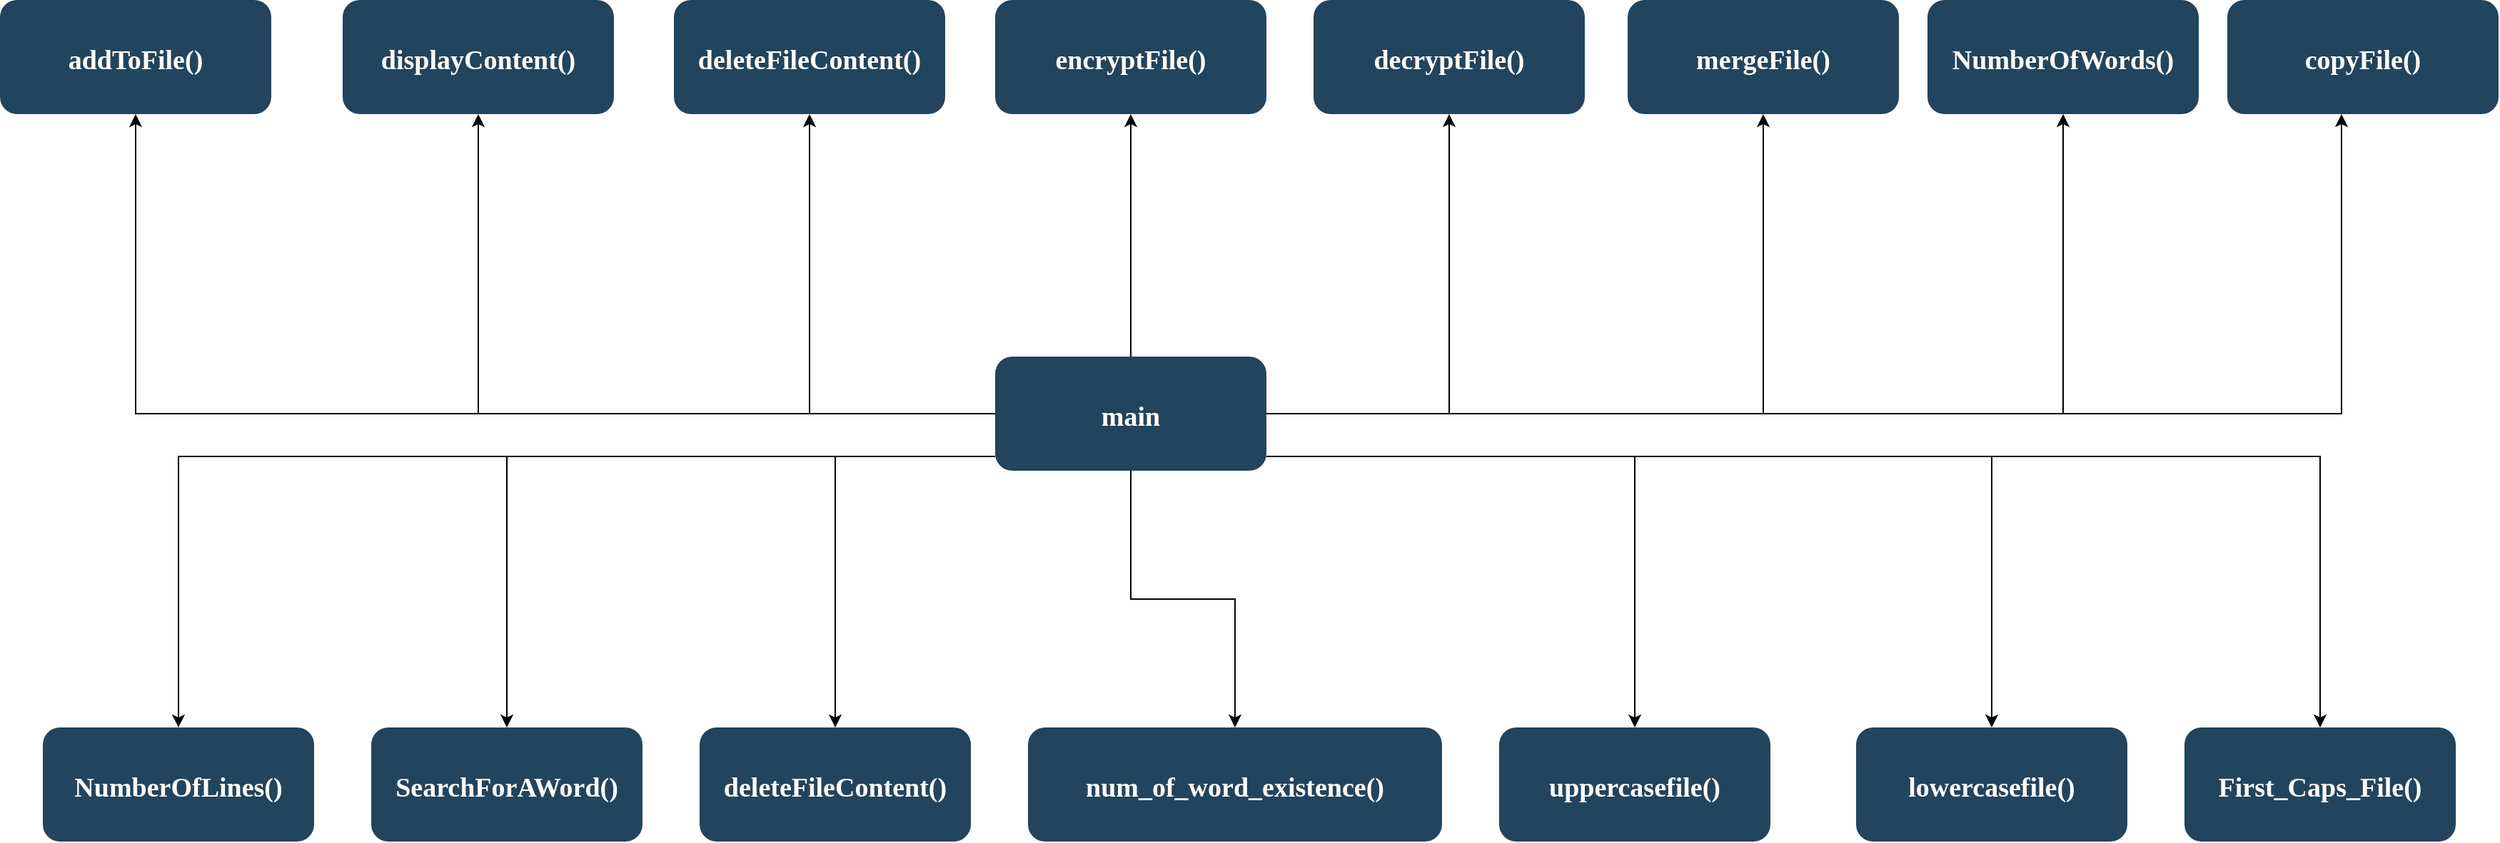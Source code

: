 <mxfile version="18.0.5" type="github">
  <diagram id="gEIil4NgjdD_1FlAC_lc" name="Page-1">
    <mxGraphModel dx="1498" dy="1918" grid="1" gridSize="10" guides="1" tooltips="1" connect="1" arrows="1" fold="1" page="1" pageScale="1" pageWidth="850" pageHeight="1100" math="0" shadow="0">
      <root>
        <mxCell id="0" />
        <mxCell id="1" parent="0" />
        <mxCell id="TKKB0YQZXz23wYlMiN0A-1" style="edgeStyle=orthogonalEdgeStyle;rounded=0;orthogonalLoop=1;jettySize=auto;html=1;fontColor=#FFFFFF;exitX=1;exitY=0.5;exitDx=0;exitDy=0;fontSize=19;fontStyle=1" edge="1" parent="1" source="TKKB0YQZXz23wYlMiN0A-3" target="TKKB0YQZXz23wYlMiN0A-15">
          <mxGeometry relative="1" as="geometry">
            <mxPoint x="957" y="105.5" as="sourcePoint" />
          </mxGeometry>
        </mxCell>
        <mxCell id="TKKB0YQZXz23wYlMiN0A-2" style="edgeStyle=orthogonalEdgeStyle;rounded=0;orthogonalLoop=1;jettySize=auto;html=1;fontColor=#FFFFFF;fontSize=19;fontStyle=1" edge="1" parent="1" source="TKKB0YQZXz23wYlMiN0A-3" target="TKKB0YQZXz23wYlMiN0A-18">
          <mxGeometry relative="1" as="geometry" />
        </mxCell>
        <mxCell id="TKKB0YQZXz23wYlMiN0A-21" style="edgeStyle=orthogonalEdgeStyle;rounded=0;orthogonalLoop=1;jettySize=auto;html=1;fontSize=19;fontStyle=1" edge="1" parent="1" source="TKKB0YQZXz23wYlMiN0A-3" target="TKKB0YQZXz23wYlMiN0A-9">
          <mxGeometry relative="1" as="geometry" />
        </mxCell>
        <mxCell id="TKKB0YQZXz23wYlMiN0A-22" style="edgeStyle=orthogonalEdgeStyle;rounded=0;orthogonalLoop=1;jettySize=auto;html=1;fontSize=19;fontStyle=1" edge="1" parent="1" source="TKKB0YQZXz23wYlMiN0A-3" target="TKKB0YQZXz23wYlMiN0A-7">
          <mxGeometry relative="1" as="geometry" />
        </mxCell>
        <mxCell id="TKKB0YQZXz23wYlMiN0A-24" style="edgeStyle=orthogonalEdgeStyle;rounded=0;orthogonalLoop=1;jettySize=auto;html=1;entryX=0.5;entryY=1;entryDx=0;entryDy=0;fontSize=19;fontStyle=1" edge="1" parent="1" source="TKKB0YQZXz23wYlMiN0A-3" target="TKKB0YQZXz23wYlMiN0A-4">
          <mxGeometry relative="1" as="geometry" />
        </mxCell>
        <mxCell id="TKKB0YQZXz23wYlMiN0A-30" style="edgeStyle=orthogonalEdgeStyle;rounded=0;orthogonalLoop=1;jettySize=auto;html=1;fontSize=19;fontStyle=1" edge="1" parent="1" source="TKKB0YQZXz23wYlMiN0A-3" target="TKKB0YQZXz23wYlMiN0A-6">
          <mxGeometry relative="1" as="geometry" />
        </mxCell>
        <mxCell id="TKKB0YQZXz23wYlMiN0A-31" style="edgeStyle=orthogonalEdgeStyle;rounded=0;orthogonalLoop=1;jettySize=auto;html=1;entryX=0.5;entryY=1;entryDx=0;entryDy=0;fontSize=19;fontStyle=1" edge="1" parent="1" source="TKKB0YQZXz23wYlMiN0A-3" target="TKKB0YQZXz23wYlMiN0A-27">
          <mxGeometry relative="1" as="geometry" />
        </mxCell>
        <mxCell id="TKKB0YQZXz23wYlMiN0A-42" style="edgeStyle=orthogonalEdgeStyle;rounded=0;orthogonalLoop=1;jettySize=auto;html=1;entryX=0.421;entryY=1;entryDx=0;entryDy=0;entryPerimeter=0;fontSize=19;fontStyle=1" edge="1" parent="1" source="TKKB0YQZXz23wYlMiN0A-3" target="TKKB0YQZXz23wYlMiN0A-40">
          <mxGeometry relative="1" as="geometry" />
        </mxCell>
        <mxCell id="TKKB0YQZXz23wYlMiN0A-43" style="edgeStyle=orthogonalEdgeStyle;rounded=0;orthogonalLoop=1;jettySize=auto;html=1;entryX=0.5;entryY=0;entryDx=0;entryDy=0;fontSize=19;fontStyle=1" edge="1" parent="1" source="TKKB0YQZXz23wYlMiN0A-3" target="TKKB0YQZXz23wYlMiN0A-39">
          <mxGeometry relative="1" as="geometry">
            <Array as="points">
              <mxPoint x="1685" y="510" />
            </Array>
          </mxGeometry>
        </mxCell>
        <mxCell id="TKKB0YQZXz23wYlMiN0A-44" style="edgeStyle=orthogonalEdgeStyle;rounded=0;orthogonalLoop=1;jettySize=auto;html=1;fontSize=19;fontStyle=1" edge="1" parent="1" source="TKKB0YQZXz23wYlMiN0A-3" target="TKKB0YQZXz23wYlMiN0A-38">
          <mxGeometry relative="1" as="geometry">
            <Array as="points">
              <mxPoint x="1455" y="510" />
            </Array>
          </mxGeometry>
        </mxCell>
        <mxCell id="TKKB0YQZXz23wYlMiN0A-46" style="edgeStyle=orthogonalEdgeStyle;rounded=0;orthogonalLoop=1;jettySize=auto;html=1;fontSize=19;fontStyle=1" edge="1" parent="1" source="TKKB0YQZXz23wYlMiN0A-3" target="TKKB0YQZXz23wYlMiN0A-36">
          <mxGeometry relative="1" as="geometry">
            <Array as="points">
              <mxPoint x="1205" y="510" />
            </Array>
          </mxGeometry>
        </mxCell>
        <mxCell id="TKKB0YQZXz23wYlMiN0A-47" style="edgeStyle=orthogonalEdgeStyle;rounded=0;orthogonalLoop=1;jettySize=auto;html=1;entryX=0.5;entryY=0;entryDx=0;entryDy=0;fontSize=19;fontStyle=1" edge="1" parent="1" source="TKKB0YQZXz23wYlMiN0A-3" target="TKKB0YQZXz23wYlMiN0A-32">
          <mxGeometry relative="1" as="geometry" />
        </mxCell>
        <mxCell id="TKKB0YQZXz23wYlMiN0A-49" style="edgeStyle=orthogonalEdgeStyle;rounded=0;orthogonalLoop=1;jettySize=auto;html=1;fontSize=19;fontStyle=1" edge="1" parent="1" source="TKKB0YQZXz23wYlMiN0A-3" target="TKKB0YQZXz23wYlMiN0A-34">
          <mxGeometry relative="1" as="geometry">
            <Array as="points">
              <mxPoint x="645" y="510" />
            </Array>
          </mxGeometry>
        </mxCell>
        <mxCell id="TKKB0YQZXz23wYlMiN0A-51" style="edgeStyle=orthogonalEdgeStyle;rounded=0;orthogonalLoop=1;jettySize=auto;html=1;entryX=0.5;entryY=0;entryDx=0;entryDy=0;fontSize=19;fontStyle=1" edge="1" parent="1" source="TKKB0YQZXz23wYlMiN0A-3" target="TKKB0YQZXz23wYlMiN0A-35">
          <mxGeometry relative="1" as="geometry">
            <Array as="points">
              <mxPoint x="415" y="510" />
            </Array>
          </mxGeometry>
        </mxCell>
        <mxCell id="TKKB0YQZXz23wYlMiN0A-52" style="edgeStyle=orthogonalEdgeStyle;rounded=0;orthogonalLoop=1;jettySize=auto;html=1;fontSize=19;fontStyle=1" edge="1" parent="1" source="TKKB0YQZXz23wYlMiN0A-3" target="TKKB0YQZXz23wYlMiN0A-37">
          <mxGeometry relative="1" as="geometry">
            <Array as="points">
              <mxPoint x="185" y="510" />
            </Array>
          </mxGeometry>
        </mxCell>
        <mxCell id="TKKB0YQZXz23wYlMiN0A-3" value="main" style="rounded=1;fillColor=#23445D;gradientColor=none;strokeColor=none;fontColor=#FFFFFF;fontStyle=1;fontFamily=Tahoma;fontSize=19;" vertex="1" parent="1">
          <mxGeometry x="757" y="440" width="190" height="80" as="geometry" />
        </mxCell>
        <mxCell id="TKKB0YQZXz23wYlMiN0A-4" value="decryptFile()" style="rounded=1;fillColor=#23445D;gradientColor=none;strokeColor=none;fontColor=#FFFFFF;fontStyle=1;fontFamily=Tahoma;fontSize=19;" vertex="1" parent="1">
          <mxGeometry x="980.0" y="190" width="190" height="80" as="geometry" />
        </mxCell>
        <mxCell id="TKKB0YQZXz23wYlMiN0A-6" value="encryptFile()" style="rounded=1;fillColor=#23445D;gradientColor=none;strokeColor=none;fontColor=#FFFFFF;fontStyle=1;fontFamily=Tahoma;fontSize=19;" vertex="1" parent="1">
          <mxGeometry x="757" y="190" width="190" height="80" as="geometry" />
        </mxCell>
        <mxCell id="TKKB0YQZXz23wYlMiN0A-7" value="deleteFileContent()" style="rounded=1;fillColor=#23445D;gradientColor=none;strokeColor=none;fontColor=#FFFFFF;fontStyle=1;fontFamily=Tahoma;fontSize=19;" vertex="1" parent="1">
          <mxGeometry x="532.0" y="190" width="190" height="80" as="geometry" />
        </mxCell>
        <mxCell id="TKKB0YQZXz23wYlMiN0A-9" value="displayContent()" style="rounded=1;fillColor=#23445D;gradientColor=none;strokeColor=none;fontColor=#FFFFFF;fontStyle=1;fontFamily=Tahoma;fontSize=19;" vertex="1" parent="1">
          <mxGeometry x="300" y="190" width="190" height="80" as="geometry" />
        </mxCell>
        <mxCell id="TKKB0YQZXz23wYlMiN0A-15" value="mergeFile()" style="rounded=1;fillColor=#23445D;gradientColor=none;strokeColor=none;fontColor=#FFFFFF;fontStyle=1;fontFamily=Tahoma;fontSize=19;" vertex="1" parent="1">
          <mxGeometry x="1200.0" y="190" width="190" height="80" as="geometry" />
        </mxCell>
        <mxCell id="TKKB0YQZXz23wYlMiN0A-18" value="addToFile()" style="rounded=1;fillColor=#23445D;gradientColor=none;strokeColor=none;fontColor=#FFFFFF;fontStyle=1;fontFamily=Tahoma;fontSize=19;" vertex="1" parent="1">
          <mxGeometry x="60" y="190" width="190" height="80" as="geometry" />
        </mxCell>
        <mxCell id="TKKB0YQZXz23wYlMiN0A-27" value="NumberOfWords()" style="rounded=1;fillColor=#23445D;gradientColor=none;strokeColor=none;fontColor=#FFFFFF;fontStyle=1;fontFamily=Tahoma;fontSize=19;" vertex="1" parent="1">
          <mxGeometry x="1410" y="190" width="190" height="80" as="geometry" />
        </mxCell>
        <mxCell id="TKKB0YQZXz23wYlMiN0A-32" value="num_of_word_existence()" style="rounded=1;fillColor=#23445D;gradientColor=none;strokeColor=none;fontColor=#FFFFFF;fontStyle=1;fontFamily=Tahoma;fontSize=19;" vertex="1" parent="1">
          <mxGeometry x="780" y="700" width="290" height="80" as="geometry" />
        </mxCell>
        <mxCell id="TKKB0YQZXz23wYlMiN0A-34" value="deleteFileContent()" style="rounded=1;fillColor=#23445D;gradientColor=none;strokeColor=none;fontColor=#FFFFFF;fontStyle=1;fontFamily=Tahoma;fontSize=19;" vertex="1" parent="1">
          <mxGeometry x="550.0" y="700" width="190" height="80" as="geometry" />
        </mxCell>
        <mxCell id="TKKB0YQZXz23wYlMiN0A-35" value="SearchForAWord()" style="rounded=1;fillColor=#23445D;gradientColor=none;strokeColor=none;fontColor=#FFFFFF;fontStyle=1;fontFamily=Tahoma;fontSize=19;" vertex="1" parent="1">
          <mxGeometry x="320" y="700" width="190" height="80" as="geometry" />
        </mxCell>
        <mxCell id="TKKB0YQZXz23wYlMiN0A-36" value="uppercasefile()" style="rounded=1;fillColor=#23445D;gradientColor=none;strokeColor=none;fontColor=#FFFFFF;fontStyle=1;fontFamily=Tahoma;fontSize=19;" vertex="1" parent="1">
          <mxGeometry x="1110.0" y="700" width="190" height="80" as="geometry" />
        </mxCell>
        <mxCell id="TKKB0YQZXz23wYlMiN0A-37" value="NumberOfLines()" style="rounded=1;fillColor=#23445D;gradientColor=none;strokeColor=none;fontColor=#FFFFFF;fontStyle=1;fontFamily=Tahoma;fontSize=19;" vertex="1" parent="1">
          <mxGeometry x="90" y="700" width="190" height="80" as="geometry" />
        </mxCell>
        <mxCell id="TKKB0YQZXz23wYlMiN0A-38" value="lowercasefile()" style="rounded=1;fillColor=#23445D;gradientColor=none;strokeColor=none;fontColor=#FFFFFF;fontStyle=1;fontFamily=Tahoma;fontSize=19;" vertex="1" parent="1">
          <mxGeometry x="1360" y="700" width="190" height="80" as="geometry" />
        </mxCell>
        <mxCell id="TKKB0YQZXz23wYlMiN0A-39" value="First_Caps_File()" style="rounded=1;fillColor=#23445D;gradientColor=none;strokeColor=none;fontColor=#FFFFFF;fontStyle=1;fontFamily=Tahoma;fontSize=19;" vertex="1" parent="1">
          <mxGeometry x="1590" y="700" width="190" height="80" as="geometry" />
        </mxCell>
        <mxCell id="TKKB0YQZXz23wYlMiN0A-40" value="copyFile()" style="rounded=1;fillColor=#23445D;gradientColor=none;strokeColor=none;fontColor=#FFFFFF;fontStyle=1;fontFamily=Tahoma;fontSize=19;" vertex="1" parent="1">
          <mxGeometry x="1620" y="190" width="190" height="80" as="geometry" />
        </mxCell>
      </root>
    </mxGraphModel>
  </diagram>
</mxfile>
